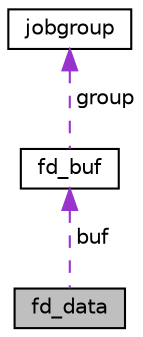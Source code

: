 digraph "fd_data"
{
 // LATEX_PDF_SIZE
  edge [fontname="Helvetica",fontsize="10",labelfontname="Helvetica",labelfontsize="10"];
  node [fontname="Helvetica",fontsize="10",shape=record];
  Node1 [label="fd_data",height=0.2,width=0.4,color="black", fillcolor="grey75", style="filled", fontcolor="black",tooltip=" "];
  Node2 -> Node1 [dir="back",color="darkorchid3",fontsize="10",style="dashed",label=" buf" ,fontname="Helvetica"];
  Node2 [label="fd_buf",height=0.2,width=0.4,color="black", fillcolor="white", style="filled",URL="$structfd__buf.html",tooltip=" "];
  Node3 -> Node2 [dir="back",color="darkorchid3",fontsize="10",style="dashed",label=" group" ,fontname="Helvetica"];
  Node3 [label="jobgroup",height=0.2,width=0.4,color="black", fillcolor="white", style="filled",URL="$structjobgroup.html",tooltip=" "];
}
